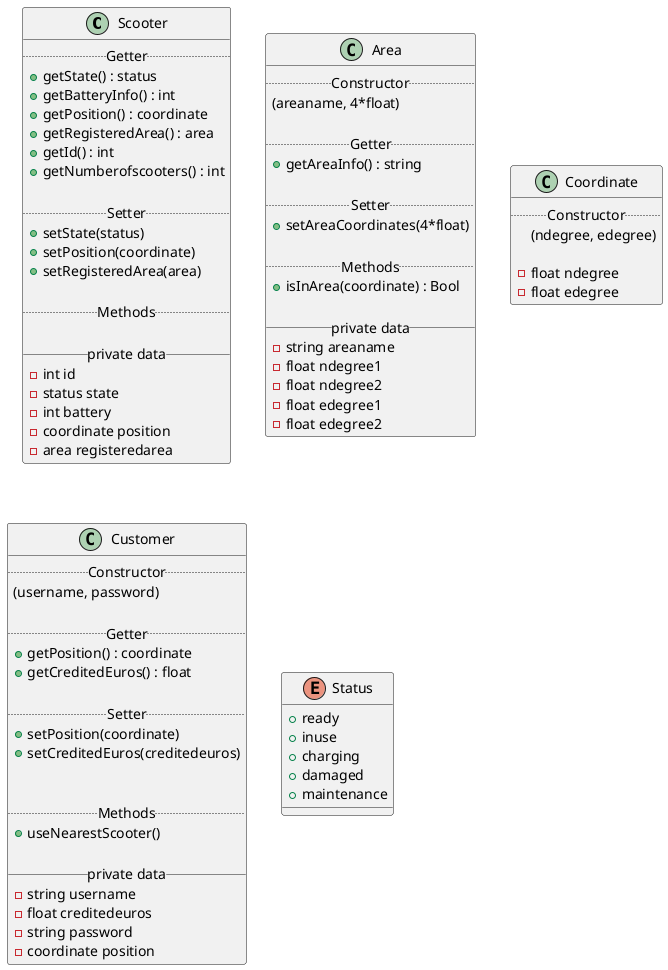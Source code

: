 @startuml





skinparam componentStyle uml2



class Scooter {
    .. Getter ..
  + getState() : status
  + getBatteryInfo() : int
  + getPosition() : coordinate
  + getRegisteredArea() : area
  + getId() : int
  + getNumberofscooters() : int

  .. Setter ..
  + setState(status)
  + setPosition(coordinate)
  +setRegisteredArea(area)

  .. Methods ..

  __ private data __
  -int id
  -status state
  -int battery
  -coordinate position
  -area registeredarea
}

class Area {
  .. Constructor ..
  (areaname, 4*float)

  .. Getter ..
  +getAreaInfo() : string

  .. Setter ..
  +setAreaCoordinates(4*float)

  .. Methods ..
  +isInArea(coordinate) : Bool

  __ private data __
  -string areaname
  -float ndegree1
  -float ndegree2
  -float edegree1
  -float edegree2
}



class Coordinate {
  .. Constructor ..
  (ndegree, edegree)

  -float ndegree
  -float edegree
}


class Customer {
  .. Constructor ..
  (username, password)

  .. Getter ..
  + getPosition() : coordinate
  + getCreditedEuros() : float

  .. Setter ..
  + setPosition(coordinate)
  + setCreditedEuros(creditedeuros)


  .. Methods ..
  + useNearestScooter()

  __ private data __
  -string username
  -float creditedeuros
  -string password
  -coordinate position
}



enum Status {
  + ready
  + inuse
  + charging
  + damaged
  + maintenance
}





@enduml